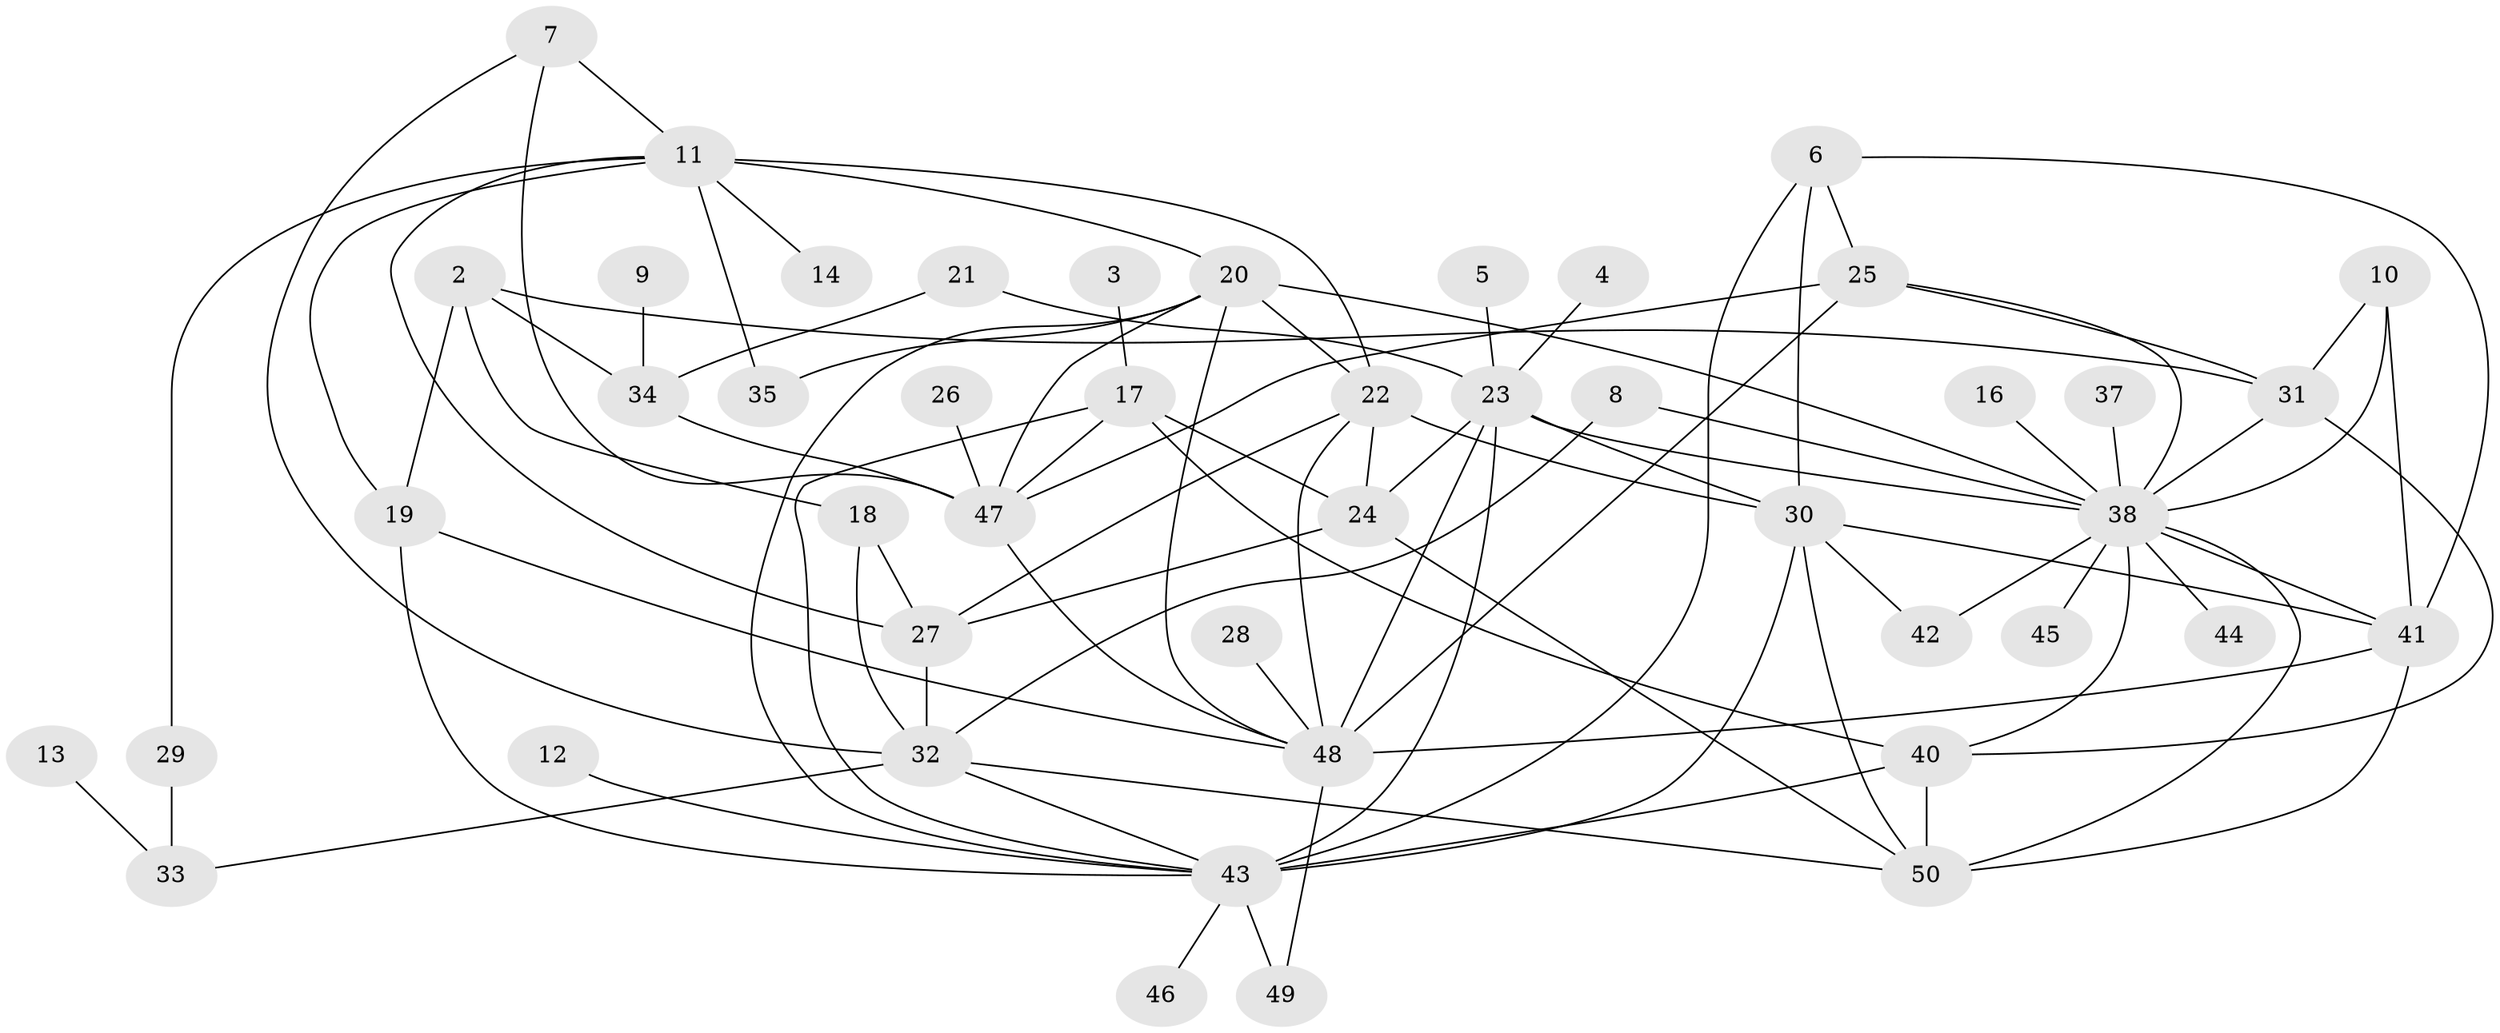// original degree distribution, {0: 0.03, 1: 0.25, 4: 0.14, 3: 0.18, 5: 0.11, 2: 0.2, 10: 0.01, 7: 0.05, 9: 0.01, 6: 0.01, 8: 0.01}
// Generated by graph-tools (version 1.1) at 2025/49/03/09/25 03:49:06]
// undirected, 46 vertices, 90 edges
graph export_dot {
graph [start="1"]
  node [color=gray90,style=filled];
  2;
  3;
  4;
  5;
  6;
  7;
  8;
  9;
  10;
  11;
  12;
  13;
  14;
  16;
  17;
  18;
  19;
  20;
  21;
  22;
  23;
  24;
  25;
  26;
  27;
  28;
  29;
  30;
  31;
  32;
  33;
  34;
  35;
  37;
  38;
  40;
  41;
  42;
  43;
  44;
  45;
  46;
  47;
  48;
  49;
  50;
  2 -- 18 [weight=1.0];
  2 -- 19 [weight=1.0];
  2 -- 31 [weight=1.0];
  2 -- 34 [weight=1.0];
  3 -- 17 [weight=1.0];
  4 -- 23 [weight=1.0];
  5 -- 23 [weight=1.0];
  6 -- 25 [weight=1.0];
  6 -- 30 [weight=1.0];
  6 -- 41 [weight=1.0];
  6 -- 43 [weight=1.0];
  7 -- 11 [weight=1.0];
  7 -- 32 [weight=1.0];
  7 -- 47 [weight=1.0];
  8 -- 32 [weight=1.0];
  8 -- 38 [weight=1.0];
  9 -- 34 [weight=1.0];
  10 -- 31 [weight=1.0];
  10 -- 38 [weight=1.0];
  10 -- 41 [weight=1.0];
  11 -- 14 [weight=1.0];
  11 -- 19 [weight=1.0];
  11 -- 20 [weight=1.0];
  11 -- 22 [weight=1.0];
  11 -- 27 [weight=1.0];
  11 -- 29 [weight=1.0];
  11 -- 35 [weight=1.0];
  12 -- 43 [weight=1.0];
  13 -- 33 [weight=1.0];
  16 -- 38 [weight=1.0];
  17 -- 24 [weight=1.0];
  17 -- 40 [weight=1.0];
  17 -- 43 [weight=1.0];
  17 -- 47 [weight=1.0];
  18 -- 27 [weight=1.0];
  18 -- 32 [weight=1.0];
  19 -- 43 [weight=1.0];
  19 -- 48 [weight=1.0];
  20 -- 22 [weight=1.0];
  20 -- 35 [weight=1.0];
  20 -- 38 [weight=1.0];
  20 -- 43 [weight=1.0];
  20 -- 47 [weight=1.0];
  20 -- 48 [weight=1.0];
  21 -- 23 [weight=1.0];
  21 -- 34 [weight=1.0];
  22 -- 24 [weight=1.0];
  22 -- 27 [weight=1.0];
  22 -- 30 [weight=2.0];
  22 -- 48 [weight=1.0];
  23 -- 24 [weight=1.0];
  23 -- 30 [weight=1.0];
  23 -- 38 [weight=1.0];
  23 -- 43 [weight=1.0];
  23 -- 48 [weight=1.0];
  24 -- 27 [weight=1.0];
  24 -- 50 [weight=1.0];
  25 -- 31 [weight=1.0];
  25 -- 38 [weight=1.0];
  25 -- 47 [weight=1.0];
  25 -- 48 [weight=1.0];
  26 -- 47 [weight=1.0];
  27 -- 32 [weight=1.0];
  28 -- 48 [weight=1.0];
  29 -- 33 [weight=1.0];
  30 -- 41 [weight=1.0];
  30 -- 42 [weight=1.0];
  30 -- 43 [weight=2.0];
  30 -- 50 [weight=1.0];
  31 -- 38 [weight=1.0];
  31 -- 40 [weight=1.0];
  32 -- 33 [weight=1.0];
  32 -- 43 [weight=1.0];
  32 -- 50 [weight=1.0];
  34 -- 47 [weight=1.0];
  37 -- 38 [weight=1.0];
  38 -- 40 [weight=1.0];
  38 -- 41 [weight=1.0];
  38 -- 42 [weight=1.0];
  38 -- 44 [weight=1.0];
  38 -- 45 [weight=1.0];
  38 -- 50 [weight=1.0];
  40 -- 43 [weight=1.0];
  40 -- 50 [weight=2.0];
  41 -- 48 [weight=2.0];
  41 -- 50 [weight=1.0];
  43 -- 46 [weight=1.0];
  43 -- 49 [weight=2.0];
  47 -- 48 [weight=1.0];
  48 -- 49 [weight=1.0];
}
